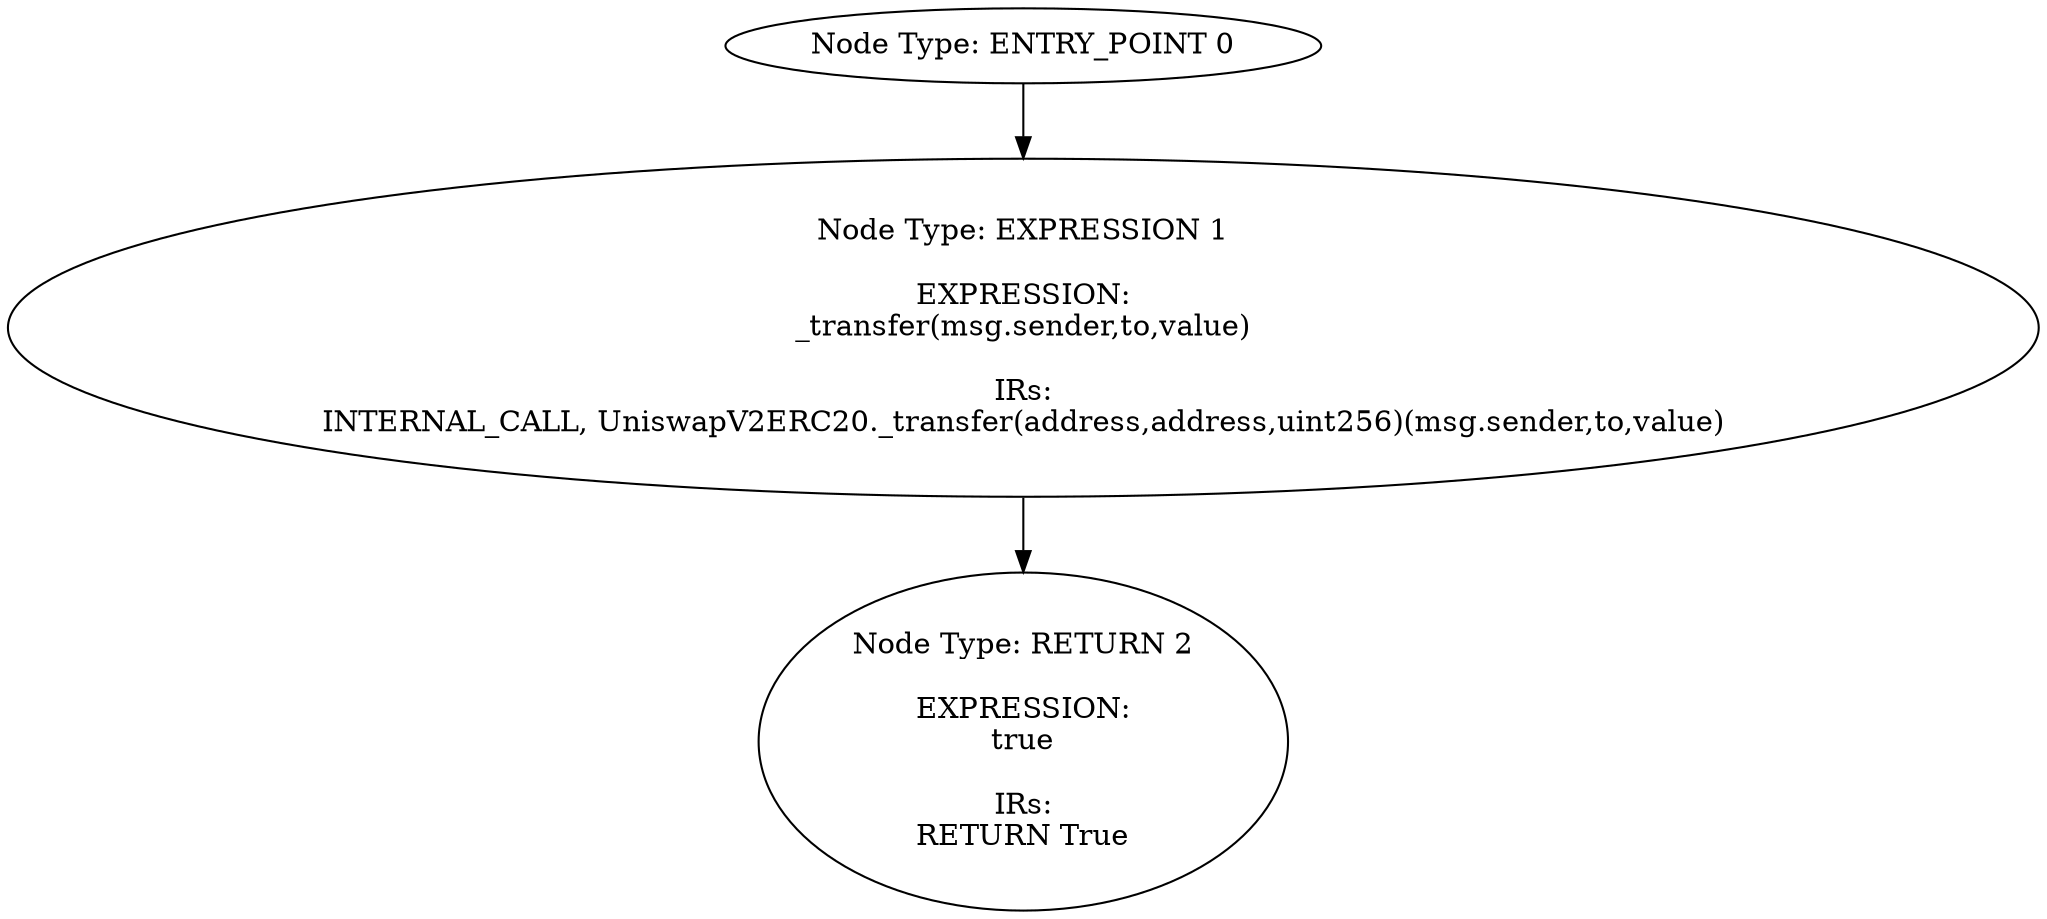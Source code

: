 digraph{
0[label="Node Type: ENTRY_POINT 0
"];
0->1;
1[label="Node Type: EXPRESSION 1

EXPRESSION:
_transfer(msg.sender,to,value)

IRs:
INTERNAL_CALL, UniswapV2ERC20._transfer(address,address,uint256)(msg.sender,to,value)"];
1->2;
2[label="Node Type: RETURN 2

EXPRESSION:
true

IRs:
RETURN True"];
}
